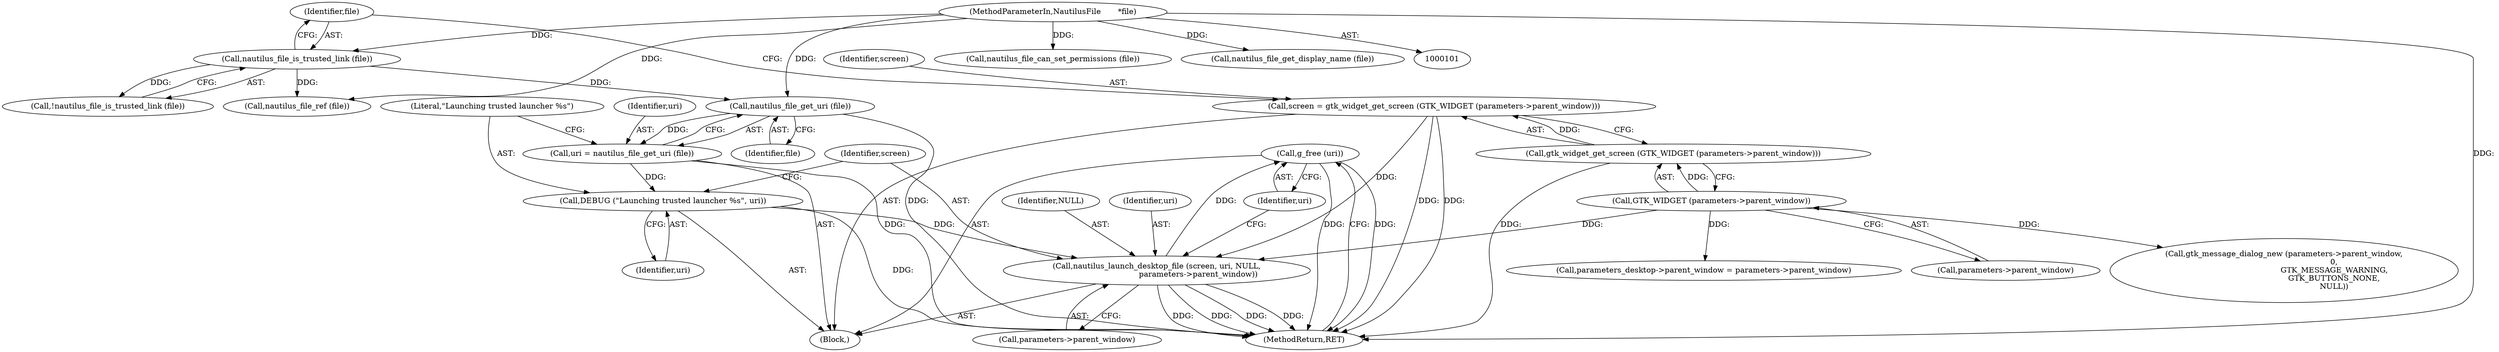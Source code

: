 digraph "0_nautilus_1630f53481f445ada0a455e9979236d31a8d3bb0_5@API" {
"1000236" [label="(Call,g_free (uri))"];
"1000229" [label="(Call,nautilus_launch_desktop_file (screen, uri, NULL,\n                                  parameters->parent_window))"];
"1000112" [label="(Call,screen = gtk_widget_get_screen (GTK_WIDGET (parameters->parent_window)))"];
"1000114" [label="(Call,gtk_widget_get_screen (GTK_WIDGET (parameters->parent_window)))"];
"1000115" [label="(Call,GTK_WIDGET (parameters->parent_window))"];
"1000226" [label="(Call,DEBUG (\"Launching trusted launcher %s\", uri))"];
"1000222" [label="(Call,uri = nautilus_file_get_uri (file))"];
"1000224" [label="(Call,nautilus_file_get_uri (file))"];
"1000121" [label="(Call,nautilus_file_is_trusted_link (file))"];
"1000103" [label="(MethodParameterIn,NautilusFile       *file)"];
"1000224" [label="(Call,nautilus_file_get_uri (file))"];
"1000104" [label="(Block,)"];
"1000103" [label="(MethodParameterIn,NautilusFile       *file)"];
"1000116" [label="(Call,parameters->parent_window)"];
"1000156" [label="(Call,nautilus_file_ref (file))"];
"1000225" [label="(Identifier,file)"];
"1000115" [label="(Call,GTK_WIDGET (parameters->parent_window))"];
"1000122" [label="(Identifier,file)"];
"1000232" [label="(Identifier,NULL)"];
"1000229" [label="(Call,nautilus_launch_desktop_file (screen, uri, NULL,\n                                  parameters->parent_window))"];
"1000236" [label="(Call,g_free (uri))"];
"1000200" [label="(Call,nautilus_file_can_set_permissions (file))"];
"1000134" [label="(Call,parameters_desktop->parent_window = parameters->parent_window)"];
"1000174" [label="(Call,gtk_message_dialog_new (parameters->parent_window,\n                                         0,\n                                         GTK_MESSAGE_WARNING,\n                                         GTK_BUTTONS_NONE,\n                                         NULL))"];
"1000230" [label="(Identifier,screen)"];
"1000121" [label="(Call,nautilus_file_is_trusted_link (file))"];
"1000164" [label="(Call,nautilus_file_get_display_name (file))"];
"1000113" [label="(Identifier,screen)"];
"1000222" [label="(Call,uri = nautilus_file_get_uri (file))"];
"1000112" [label="(Call,screen = gtk_widget_get_screen (GTK_WIDGET (parameters->parent_window)))"];
"1000233" [label="(Call,parameters->parent_window)"];
"1000114" [label="(Call,gtk_widget_get_screen (GTK_WIDGET (parameters->parent_window)))"];
"1000238" [label="(MethodReturn,RET)"];
"1000227" [label="(Literal,\"Launching trusted launcher %s\")"];
"1000223" [label="(Identifier,uri)"];
"1000120" [label="(Call,!nautilus_file_is_trusted_link (file))"];
"1000237" [label="(Identifier,uri)"];
"1000228" [label="(Identifier,uri)"];
"1000226" [label="(Call,DEBUG (\"Launching trusted launcher %s\", uri))"];
"1000231" [label="(Identifier,uri)"];
"1000236" -> "1000104"  [label="AST: "];
"1000236" -> "1000237"  [label="CFG: "];
"1000237" -> "1000236"  [label="AST: "];
"1000238" -> "1000236"  [label="CFG: "];
"1000236" -> "1000238"  [label="DDG: "];
"1000236" -> "1000238"  [label="DDG: "];
"1000229" -> "1000236"  [label="DDG: "];
"1000229" -> "1000104"  [label="AST: "];
"1000229" -> "1000233"  [label="CFG: "];
"1000230" -> "1000229"  [label="AST: "];
"1000231" -> "1000229"  [label="AST: "];
"1000232" -> "1000229"  [label="AST: "];
"1000233" -> "1000229"  [label="AST: "];
"1000237" -> "1000229"  [label="CFG: "];
"1000229" -> "1000238"  [label="DDG: "];
"1000229" -> "1000238"  [label="DDG: "];
"1000229" -> "1000238"  [label="DDG: "];
"1000229" -> "1000238"  [label="DDG: "];
"1000112" -> "1000229"  [label="DDG: "];
"1000226" -> "1000229"  [label="DDG: "];
"1000115" -> "1000229"  [label="DDG: "];
"1000112" -> "1000104"  [label="AST: "];
"1000112" -> "1000114"  [label="CFG: "];
"1000113" -> "1000112"  [label="AST: "];
"1000114" -> "1000112"  [label="AST: "];
"1000122" -> "1000112"  [label="CFG: "];
"1000112" -> "1000238"  [label="DDG: "];
"1000112" -> "1000238"  [label="DDG: "];
"1000114" -> "1000112"  [label="DDG: "];
"1000114" -> "1000115"  [label="CFG: "];
"1000115" -> "1000114"  [label="AST: "];
"1000114" -> "1000238"  [label="DDG: "];
"1000115" -> "1000114"  [label="DDG: "];
"1000115" -> "1000116"  [label="CFG: "];
"1000116" -> "1000115"  [label="AST: "];
"1000115" -> "1000134"  [label="DDG: "];
"1000115" -> "1000174"  [label="DDG: "];
"1000226" -> "1000104"  [label="AST: "];
"1000226" -> "1000228"  [label="CFG: "];
"1000227" -> "1000226"  [label="AST: "];
"1000228" -> "1000226"  [label="AST: "];
"1000230" -> "1000226"  [label="CFG: "];
"1000226" -> "1000238"  [label="DDG: "];
"1000222" -> "1000226"  [label="DDG: "];
"1000222" -> "1000104"  [label="AST: "];
"1000222" -> "1000224"  [label="CFG: "];
"1000223" -> "1000222"  [label="AST: "];
"1000224" -> "1000222"  [label="AST: "];
"1000227" -> "1000222"  [label="CFG: "];
"1000222" -> "1000238"  [label="DDG: "];
"1000224" -> "1000222"  [label="DDG: "];
"1000224" -> "1000225"  [label="CFG: "];
"1000225" -> "1000224"  [label="AST: "];
"1000224" -> "1000238"  [label="DDG: "];
"1000121" -> "1000224"  [label="DDG: "];
"1000103" -> "1000224"  [label="DDG: "];
"1000121" -> "1000120"  [label="AST: "];
"1000121" -> "1000122"  [label="CFG: "];
"1000122" -> "1000121"  [label="AST: "];
"1000120" -> "1000121"  [label="CFG: "];
"1000121" -> "1000120"  [label="DDG: "];
"1000103" -> "1000121"  [label="DDG: "];
"1000121" -> "1000156"  [label="DDG: "];
"1000103" -> "1000101"  [label="AST: "];
"1000103" -> "1000238"  [label="DDG: "];
"1000103" -> "1000156"  [label="DDG: "];
"1000103" -> "1000164"  [label="DDG: "];
"1000103" -> "1000200"  [label="DDG: "];
}
